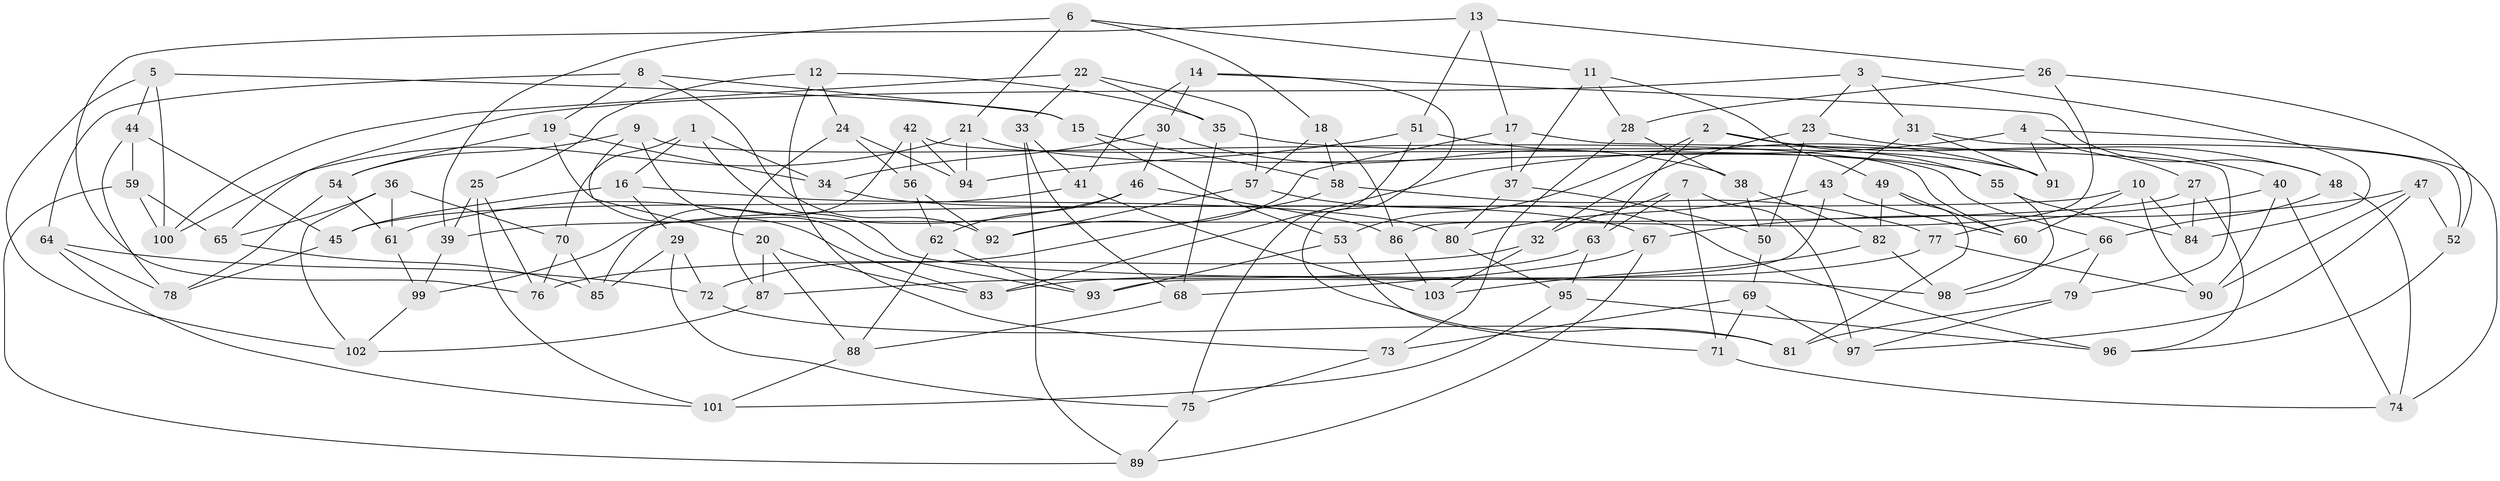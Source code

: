 // Generated by graph-tools (version 1.1) at 2025/26/03/09/25 03:26:51]
// undirected, 103 vertices, 206 edges
graph export_dot {
graph [start="1"]
  node [color=gray90,style=filled];
  1;
  2;
  3;
  4;
  5;
  6;
  7;
  8;
  9;
  10;
  11;
  12;
  13;
  14;
  15;
  16;
  17;
  18;
  19;
  20;
  21;
  22;
  23;
  24;
  25;
  26;
  27;
  28;
  29;
  30;
  31;
  32;
  33;
  34;
  35;
  36;
  37;
  38;
  39;
  40;
  41;
  42;
  43;
  44;
  45;
  46;
  47;
  48;
  49;
  50;
  51;
  52;
  53;
  54;
  55;
  56;
  57;
  58;
  59;
  60;
  61;
  62;
  63;
  64;
  65;
  66;
  67;
  68;
  69;
  70;
  71;
  72;
  73;
  74;
  75;
  76;
  77;
  78;
  79;
  80;
  81;
  82;
  83;
  84;
  85;
  86;
  87;
  88;
  89;
  90;
  91;
  92;
  93;
  94;
  95;
  96;
  97;
  98;
  99;
  100;
  101;
  102;
  103;
  1 -- 16;
  1 -- 98;
  1 -- 34;
  1 -- 70;
  2 -- 53;
  2 -- 55;
  2 -- 63;
  2 -- 40;
  3 -- 23;
  3 -- 84;
  3 -- 31;
  3 -- 65;
  4 -- 83;
  4 -- 74;
  4 -- 27;
  4 -- 91;
  5 -- 15;
  5 -- 100;
  5 -- 102;
  5 -- 44;
  6 -- 21;
  6 -- 11;
  6 -- 18;
  6 -- 39;
  7 -- 71;
  7 -- 63;
  7 -- 97;
  7 -- 32;
  8 -- 15;
  8 -- 64;
  8 -- 92;
  8 -- 19;
  9 -- 93;
  9 -- 20;
  9 -- 60;
  9 -- 54;
  10 -- 60;
  10 -- 90;
  10 -- 84;
  10 -- 99;
  11 -- 28;
  11 -- 37;
  11 -- 49;
  12 -- 25;
  12 -- 73;
  12 -- 35;
  12 -- 24;
  13 -- 51;
  13 -- 17;
  13 -- 26;
  13 -- 76;
  14 -- 48;
  14 -- 81;
  14 -- 30;
  14 -- 41;
  15 -- 58;
  15 -- 53;
  16 -- 45;
  16 -- 29;
  16 -- 80;
  17 -- 79;
  17 -- 92;
  17 -- 37;
  18 -- 58;
  18 -- 57;
  18 -- 86;
  19 -- 83;
  19 -- 34;
  19 -- 54;
  20 -- 88;
  20 -- 87;
  20 -- 83;
  21 -- 100;
  21 -- 55;
  21 -- 94;
  22 -- 100;
  22 -- 57;
  22 -- 35;
  22 -- 33;
  23 -- 32;
  23 -- 50;
  23 -- 48;
  24 -- 56;
  24 -- 94;
  24 -- 87;
  25 -- 76;
  25 -- 101;
  25 -- 39;
  26 -- 86;
  26 -- 52;
  26 -- 28;
  27 -- 96;
  27 -- 84;
  27 -- 39;
  28 -- 73;
  28 -- 38;
  29 -- 85;
  29 -- 75;
  29 -- 72;
  30 -- 38;
  30 -- 34;
  30 -- 46;
  31 -- 43;
  31 -- 91;
  31 -- 52;
  32 -- 76;
  32 -- 103;
  33 -- 68;
  33 -- 41;
  33 -- 89;
  34 -- 67;
  35 -- 68;
  35 -- 91;
  36 -- 61;
  36 -- 102;
  36 -- 65;
  36 -- 70;
  37 -- 80;
  37 -- 50;
  38 -- 50;
  38 -- 82;
  39 -- 99;
  40 -- 90;
  40 -- 77;
  40 -- 74;
  41 -- 45;
  41 -- 103;
  42 -- 85;
  42 -- 56;
  42 -- 66;
  42 -- 94;
  43 -- 93;
  43 -- 60;
  43 -- 80;
  44 -- 78;
  44 -- 59;
  44 -- 45;
  45 -- 78;
  46 -- 62;
  46 -- 61;
  46 -- 86;
  47 -- 52;
  47 -- 67;
  47 -- 97;
  47 -- 90;
  48 -- 66;
  48 -- 74;
  49 -- 82;
  49 -- 81;
  49 -- 60;
  50 -- 69;
  51 -- 91;
  51 -- 75;
  51 -- 94;
  52 -- 96;
  53 -- 71;
  53 -- 93;
  54 -- 61;
  54 -- 78;
  55 -- 98;
  55 -- 84;
  56 -- 62;
  56 -- 92;
  57 -- 92;
  57 -- 96;
  58 -- 72;
  58 -- 77;
  59 -- 65;
  59 -- 89;
  59 -- 100;
  61 -- 99;
  62 -- 88;
  62 -- 93;
  63 -- 87;
  63 -- 95;
  64 -- 72;
  64 -- 101;
  64 -- 78;
  65 -- 85;
  66 -- 98;
  66 -- 79;
  67 -- 89;
  67 -- 68;
  68 -- 88;
  69 -- 71;
  69 -- 73;
  69 -- 97;
  70 -- 76;
  70 -- 85;
  71 -- 74;
  72 -- 81;
  73 -- 75;
  75 -- 89;
  77 -- 90;
  77 -- 83;
  79 -- 81;
  79 -- 97;
  80 -- 95;
  82 -- 98;
  82 -- 103;
  86 -- 103;
  87 -- 102;
  88 -- 101;
  95 -- 96;
  95 -- 101;
  99 -- 102;
}
